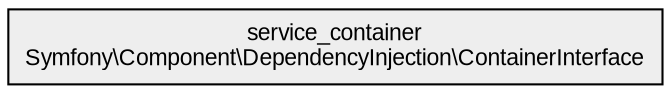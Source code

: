 digraph sc {
  ratio="compress"
  node [fontsize="11" fontname="Arial" shape="record"];
  edge [fontsize="9" fontname="Arial" color="grey" arrowhead="open" arrowsize="0.5"];

  node_service_container [label="service_container\nSymfony\\Component\\DependencyInjection\\ContainerInterface\n", shape=record, fillcolor="#eeeeee", style="filled"];
}
